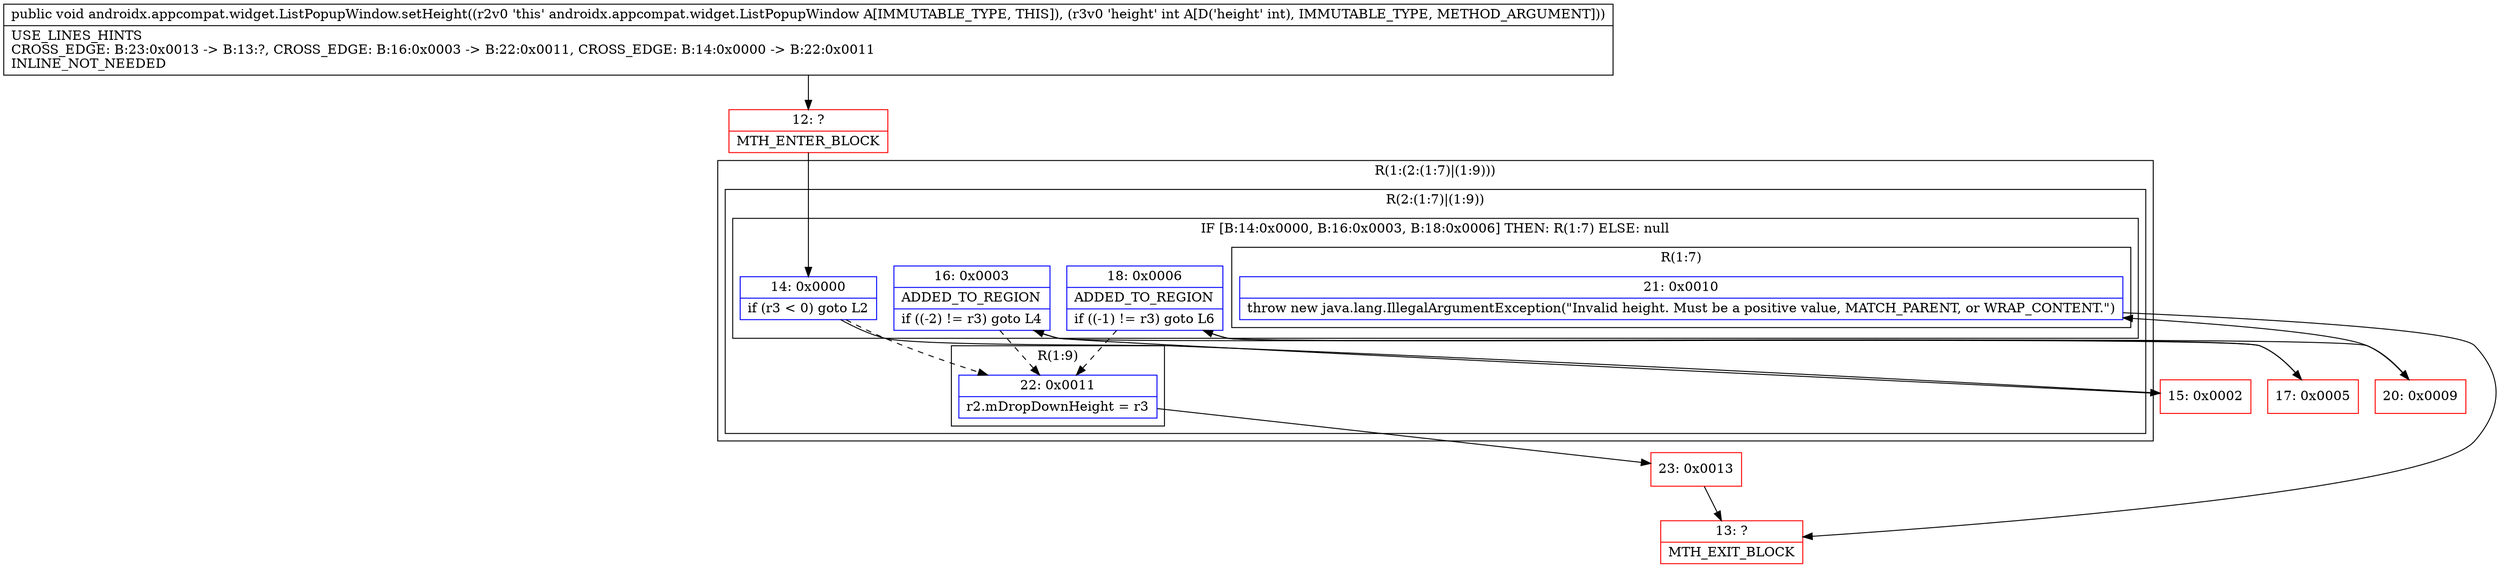 digraph "CFG forandroidx.appcompat.widget.ListPopupWindow.setHeight(I)V" {
subgraph cluster_Region_174574134 {
label = "R(1:(2:(1:7)|(1:9)))";
node [shape=record,color=blue];
subgraph cluster_Region_1882338188 {
label = "R(2:(1:7)|(1:9))";
node [shape=record,color=blue];
subgraph cluster_IfRegion_1938243105 {
label = "IF [B:14:0x0000, B:16:0x0003, B:18:0x0006] THEN: R(1:7) ELSE: null";
node [shape=record,color=blue];
Node_14 [shape=record,label="{14\:\ 0x0000|if (r3 \< 0) goto L2\l}"];
Node_16 [shape=record,label="{16\:\ 0x0003|ADDED_TO_REGION\l|if ((\-2) != r3) goto L4\l}"];
Node_18 [shape=record,label="{18\:\ 0x0006|ADDED_TO_REGION\l|if ((\-1) != r3) goto L6\l}"];
subgraph cluster_Region_912783811 {
label = "R(1:7)";
node [shape=record,color=blue];
Node_21 [shape=record,label="{21\:\ 0x0010|throw new java.lang.IllegalArgumentException(\"Invalid height. Must be a positive value, MATCH_PARENT, or WRAP_CONTENT.\")\l}"];
}
}
subgraph cluster_Region_40215363 {
label = "R(1:9)";
node [shape=record,color=blue];
Node_22 [shape=record,label="{22\:\ 0x0011|r2.mDropDownHeight = r3\l}"];
}
}
}
Node_12 [shape=record,color=red,label="{12\:\ ?|MTH_ENTER_BLOCK\l}"];
Node_15 [shape=record,color=red,label="{15\:\ 0x0002}"];
Node_17 [shape=record,color=red,label="{17\:\ 0x0005}"];
Node_20 [shape=record,color=red,label="{20\:\ 0x0009}"];
Node_13 [shape=record,color=red,label="{13\:\ ?|MTH_EXIT_BLOCK\l}"];
Node_23 [shape=record,color=red,label="{23\:\ 0x0013}"];
MethodNode[shape=record,label="{public void androidx.appcompat.widget.ListPopupWindow.setHeight((r2v0 'this' androidx.appcompat.widget.ListPopupWindow A[IMMUTABLE_TYPE, THIS]), (r3v0 'height' int A[D('height' int), IMMUTABLE_TYPE, METHOD_ARGUMENT]))  | USE_LINES_HINTS\lCROSS_EDGE: B:23:0x0013 \-\> B:13:?, CROSS_EDGE: B:16:0x0003 \-\> B:22:0x0011, CROSS_EDGE: B:14:0x0000 \-\> B:22:0x0011\lINLINE_NOT_NEEDED\l}"];
MethodNode -> Node_12;Node_14 -> Node_15;
Node_14 -> Node_22[style=dashed];
Node_16 -> Node_17;
Node_16 -> Node_22[style=dashed];
Node_18 -> Node_20;
Node_18 -> Node_22[style=dashed];
Node_21 -> Node_13;
Node_22 -> Node_23;
Node_12 -> Node_14;
Node_15 -> Node_16;
Node_17 -> Node_18;
Node_20 -> Node_21;
Node_23 -> Node_13;
}

